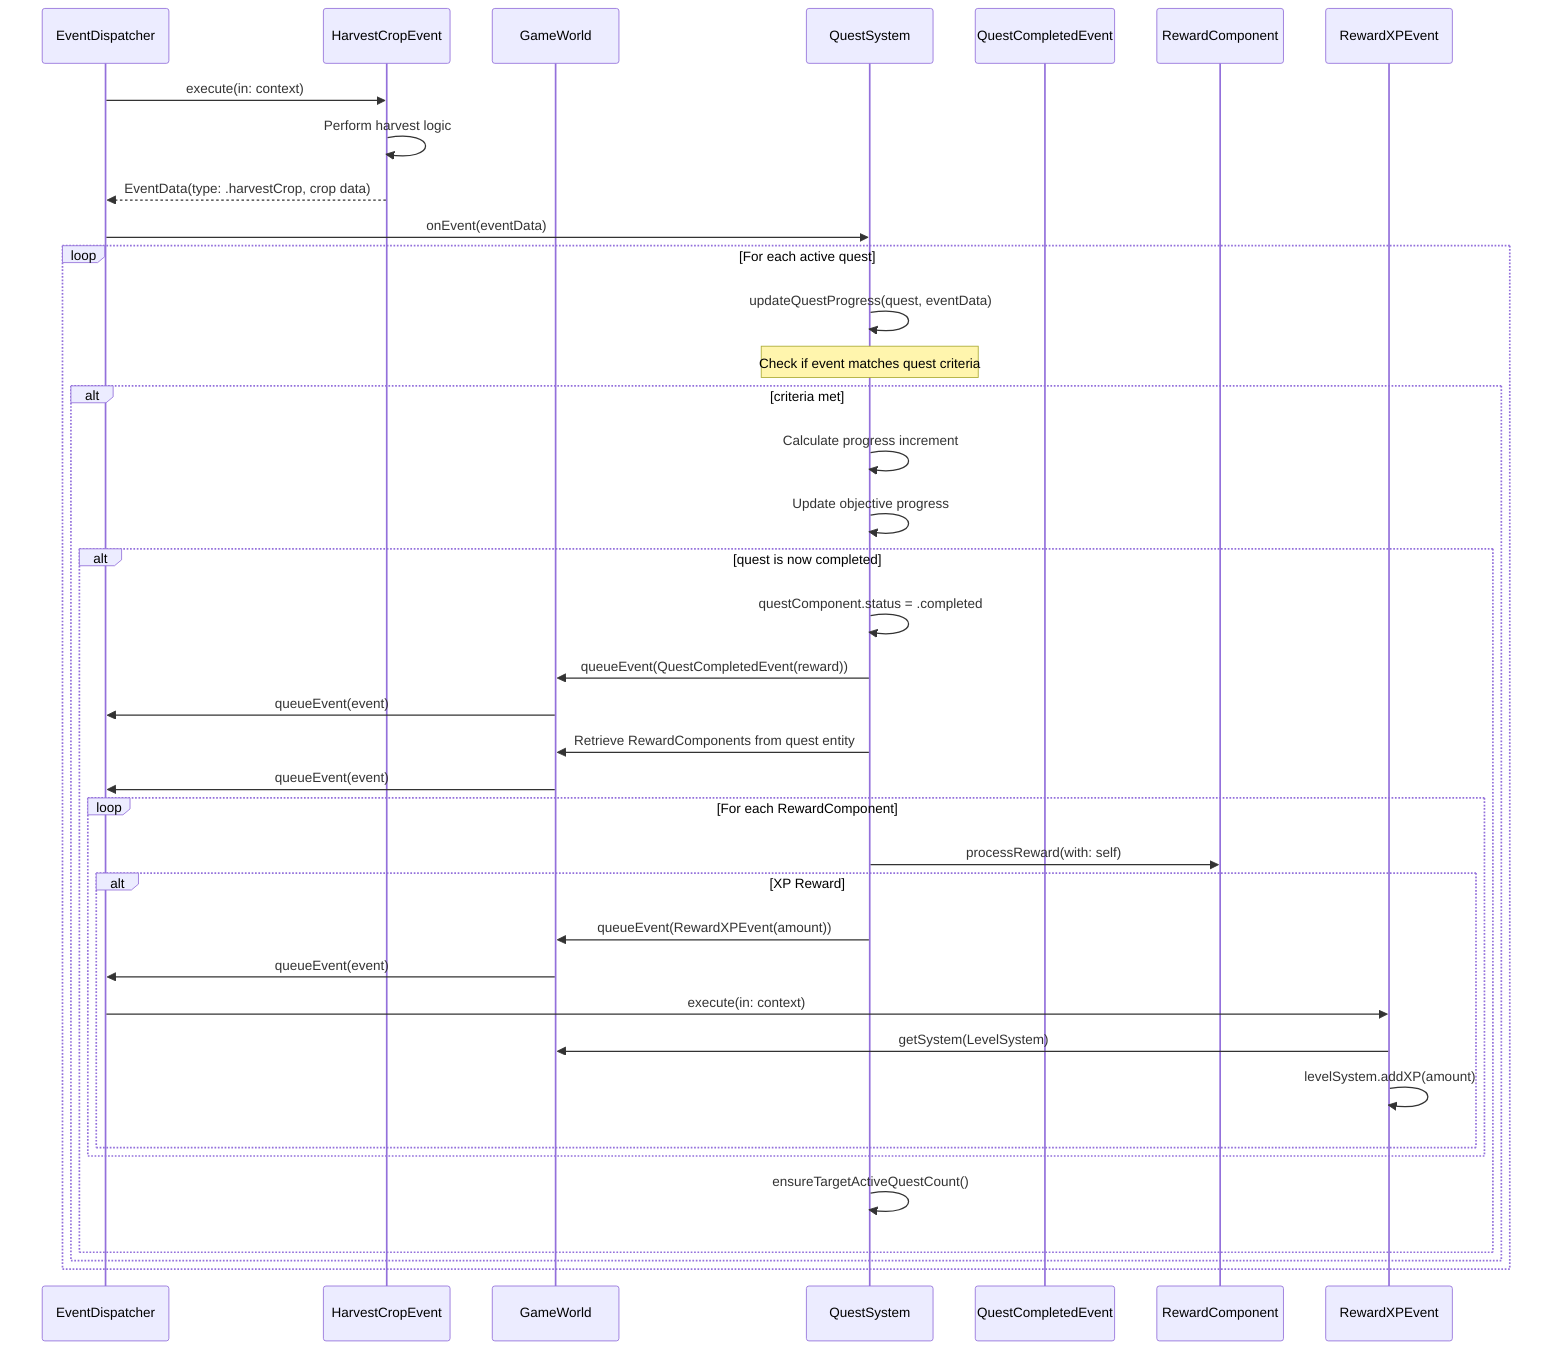 sequenceDiagram
    participant ED as EventDispatcher
    participant HE as HarvestCropEvent
    participant GW as GameWorld
    participant QS as QuestSystem
    participant QCE as QuestCompletedEvent
    participant RC as RewardComponent
    participant RXE as RewardXPEvent
    
    ED->>HE: execute(in: context)
    HE->>HE: Perform harvest logic
    HE-->>ED: EventData(type: .harvestCrop, crop data)
    ED->>QS: onEvent(eventData)
    
    loop For each active quest
        QS->>QS: updateQuestProgress(quest, eventData)
        note over QS: Check if event matches quest criteria
        
        alt criteria met
            QS->>QS: Calculate progress increment
            QS->>QS: Update objective progress
            
            alt quest is now completed
                QS->>QS: questComponent.status = .completed
                QS->>GW: queueEvent(QuestCompletedEvent(reward))
                GW->>ED: queueEvent(event)
                
                QS->>GW: Retrieve RewardComponents from quest entity
                GW->>ED: queueEvent(event)
                
                loop For each RewardComponent
                    QS->>RC: processReward(with: self)
                    alt XP Reward
                        QS->>GW: queueEvent(RewardXPEvent(amount))
                        GW->>ED: queueEvent(event)
                        ED->>RXE: execute(in: context)
                        RXE->>GW: getSystem(LevelSystem)
                        RXE->>RXE: levelSystem.addXP(amount)
                    end
                end
                QS->>QS: ensureTargetActiveQuestCount()
            end
        end
    end